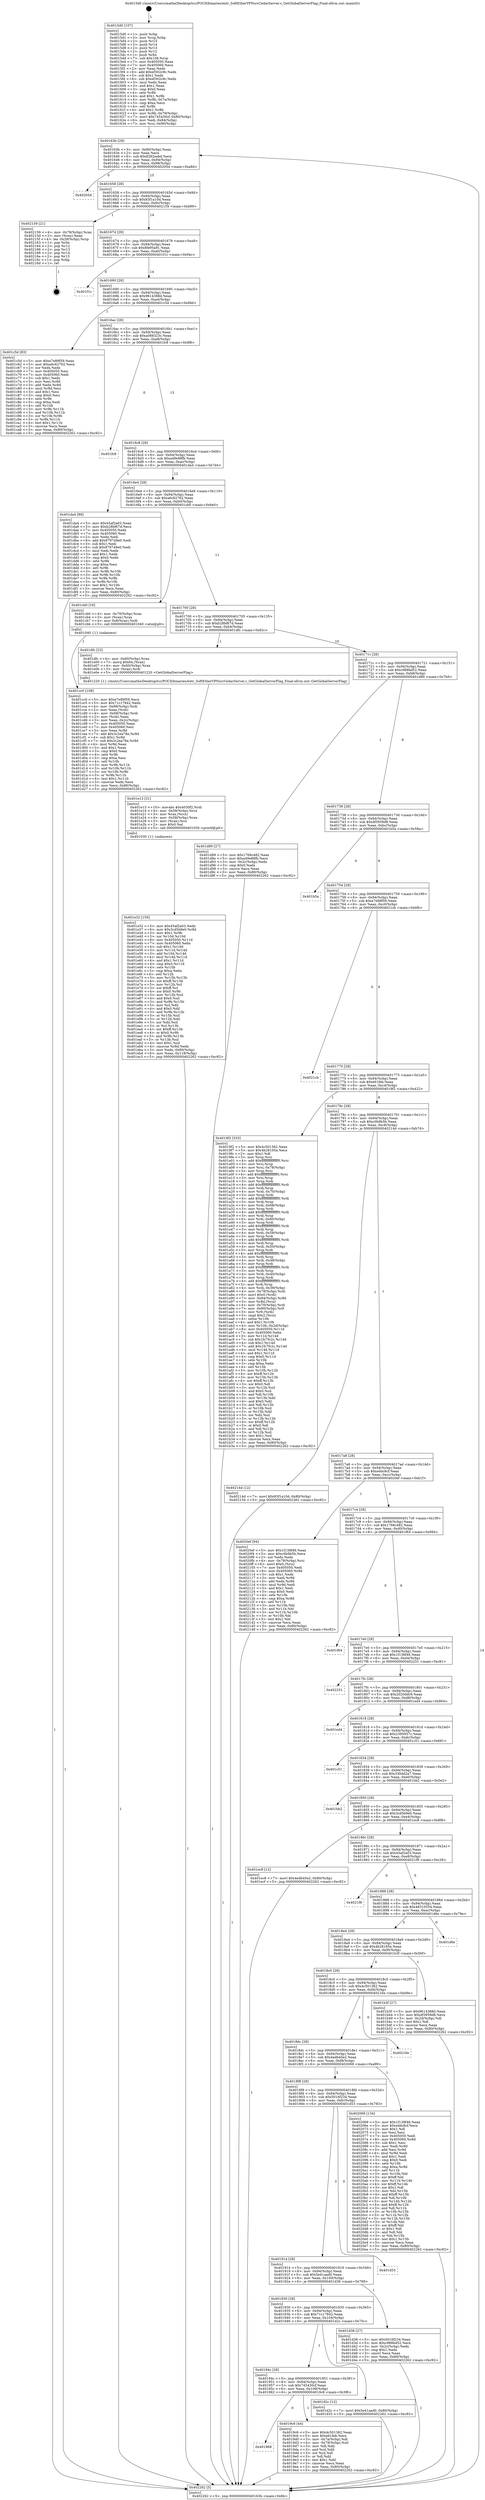 digraph "0x4015d0" {
  label = "0x4015d0 (/mnt/c/Users/mathe/Desktop/tcc/POCII/binaries/extr_SoftEtherVPNsrcCedarServer.c_GetGlobalServerFlag_Final-ollvm.out::main(0))"
  labelloc = "t"
  node[shape=record]

  Entry [label="",width=0.3,height=0.3,shape=circle,fillcolor=black,style=filled]
  "0x40163b" [label="{
     0x40163b [29]\l
     | [instrs]\l
     &nbsp;&nbsp;0x40163b \<+3\>: mov -0x80(%rbp),%eax\l
     &nbsp;&nbsp;0x40163e \<+2\>: mov %eax,%ecx\l
     &nbsp;&nbsp;0x401640 \<+6\>: sub $0x8282eabd,%ecx\l
     &nbsp;&nbsp;0x401646 \<+6\>: mov %eax,-0x94(%rbp)\l
     &nbsp;&nbsp;0x40164c \<+6\>: mov %ecx,-0x98(%rbp)\l
     &nbsp;&nbsp;0x401652 \<+6\>: je 000000000040205d \<main+0xa8d\>\l
  }"]
  "0x40205d" [label="{
     0x40205d\l
  }", style=dashed]
  "0x401658" [label="{
     0x401658 [28]\l
     | [instrs]\l
     &nbsp;&nbsp;0x401658 \<+5\>: jmp 000000000040165d \<main+0x8d\>\l
     &nbsp;&nbsp;0x40165d \<+6\>: mov -0x94(%rbp),%eax\l
     &nbsp;&nbsp;0x401663 \<+5\>: sub $0x83f1a10d,%eax\l
     &nbsp;&nbsp;0x401668 \<+6\>: mov %eax,-0x9c(%rbp)\l
     &nbsp;&nbsp;0x40166e \<+6\>: je 0000000000402159 \<main+0xb89\>\l
  }"]
  Exit [label="",width=0.3,height=0.3,shape=circle,fillcolor=black,style=filled,peripheries=2]
  "0x402159" [label="{
     0x402159 [21]\l
     | [instrs]\l
     &nbsp;&nbsp;0x402159 \<+4\>: mov -0x78(%rbp),%rax\l
     &nbsp;&nbsp;0x40215d \<+2\>: mov (%rax),%eax\l
     &nbsp;&nbsp;0x40215f \<+4\>: lea -0x28(%rbp),%rsp\l
     &nbsp;&nbsp;0x402163 \<+1\>: pop %rbx\l
     &nbsp;&nbsp;0x402164 \<+2\>: pop %r12\l
     &nbsp;&nbsp;0x402166 \<+2\>: pop %r13\l
     &nbsp;&nbsp;0x402168 \<+2\>: pop %r14\l
     &nbsp;&nbsp;0x40216a \<+2\>: pop %r15\l
     &nbsp;&nbsp;0x40216c \<+1\>: pop %rbp\l
     &nbsp;&nbsp;0x40216d \<+1\>: ret\l
  }"]
  "0x401674" [label="{
     0x401674 [28]\l
     | [instrs]\l
     &nbsp;&nbsp;0x401674 \<+5\>: jmp 0000000000401679 \<main+0xa9\>\l
     &nbsp;&nbsp;0x401679 \<+6\>: mov -0x94(%rbp),%eax\l
     &nbsp;&nbsp;0x40167f \<+5\>: sub $0x8fe95a91,%eax\l
     &nbsp;&nbsp;0x401684 \<+6\>: mov %eax,-0xa0(%rbp)\l
     &nbsp;&nbsp;0x40168a \<+6\>: je 0000000000401f1c \<main+0x94c\>\l
  }"]
  "0x401e32" [label="{
     0x401e32 [150]\l
     | [instrs]\l
     &nbsp;&nbsp;0x401e32 \<+5\>: mov $0x45af2a03,%edx\l
     &nbsp;&nbsp;0x401e37 \<+6\>: mov $0x3cd5b9e0,%r8d\l
     &nbsp;&nbsp;0x401e3d \<+3\>: mov $0x1,%r9b\l
     &nbsp;&nbsp;0x401e40 \<+3\>: xor %r10d,%r10d\l
     &nbsp;&nbsp;0x401e43 \<+8\>: mov 0x405050,%r11d\l
     &nbsp;&nbsp;0x401e4b \<+7\>: mov 0x405060,%ebx\l
     &nbsp;&nbsp;0x401e52 \<+4\>: sub $0x1,%r10d\l
     &nbsp;&nbsp;0x401e56 \<+3\>: mov %r11d,%r14d\l
     &nbsp;&nbsp;0x401e59 \<+3\>: add %r10d,%r14d\l
     &nbsp;&nbsp;0x401e5c \<+4\>: imul %r14d,%r11d\l
     &nbsp;&nbsp;0x401e60 \<+4\>: and $0x1,%r11d\l
     &nbsp;&nbsp;0x401e64 \<+4\>: cmp $0x0,%r11d\l
     &nbsp;&nbsp;0x401e68 \<+4\>: sete %r15b\l
     &nbsp;&nbsp;0x401e6c \<+3\>: cmp $0xa,%ebx\l
     &nbsp;&nbsp;0x401e6f \<+4\>: setl %r12b\l
     &nbsp;&nbsp;0x401e73 \<+3\>: mov %r15b,%r13b\l
     &nbsp;&nbsp;0x401e76 \<+4\>: xor $0xff,%r13b\l
     &nbsp;&nbsp;0x401e7a \<+3\>: mov %r12b,%cl\l
     &nbsp;&nbsp;0x401e7d \<+3\>: xor $0xff,%cl\l
     &nbsp;&nbsp;0x401e80 \<+4\>: xor $0x0,%r9b\l
     &nbsp;&nbsp;0x401e84 \<+3\>: mov %r13b,%sil\l
     &nbsp;&nbsp;0x401e87 \<+4\>: and $0x0,%sil\l
     &nbsp;&nbsp;0x401e8b \<+3\>: and %r9b,%r15b\l
     &nbsp;&nbsp;0x401e8e \<+3\>: mov %cl,%dil\l
     &nbsp;&nbsp;0x401e91 \<+4\>: and $0x0,%dil\l
     &nbsp;&nbsp;0x401e95 \<+3\>: and %r9b,%r12b\l
     &nbsp;&nbsp;0x401e98 \<+3\>: or %r15b,%sil\l
     &nbsp;&nbsp;0x401e9b \<+3\>: or %r12b,%dil\l
     &nbsp;&nbsp;0x401e9e \<+3\>: xor %dil,%sil\l
     &nbsp;&nbsp;0x401ea1 \<+3\>: or %cl,%r13b\l
     &nbsp;&nbsp;0x401ea4 \<+4\>: xor $0xff,%r13b\l
     &nbsp;&nbsp;0x401ea8 \<+4\>: or $0x0,%r9b\l
     &nbsp;&nbsp;0x401eac \<+3\>: and %r9b,%r13b\l
     &nbsp;&nbsp;0x401eaf \<+3\>: or %r13b,%sil\l
     &nbsp;&nbsp;0x401eb2 \<+4\>: test $0x1,%sil\l
     &nbsp;&nbsp;0x401eb6 \<+4\>: cmovne %r8d,%edx\l
     &nbsp;&nbsp;0x401eba \<+3\>: mov %edx,-0x80(%rbp)\l
     &nbsp;&nbsp;0x401ebd \<+6\>: mov %eax,-0x118(%rbp)\l
     &nbsp;&nbsp;0x401ec3 \<+5\>: jmp 0000000000402262 \<main+0xc92\>\l
  }"]
  "0x401f1c" [label="{
     0x401f1c\l
  }", style=dashed]
  "0x401690" [label="{
     0x401690 [28]\l
     | [instrs]\l
     &nbsp;&nbsp;0x401690 \<+5\>: jmp 0000000000401695 \<main+0xc5\>\l
     &nbsp;&nbsp;0x401695 \<+6\>: mov -0x94(%rbp),%eax\l
     &nbsp;&nbsp;0x40169b \<+5\>: sub $0x9614388d,%eax\l
     &nbsp;&nbsp;0x4016a0 \<+6\>: mov %eax,-0xa4(%rbp)\l
     &nbsp;&nbsp;0x4016a6 \<+6\>: je 0000000000401c5d \<main+0x68d\>\l
  }"]
  "0x401e13" [label="{
     0x401e13 [31]\l
     | [instrs]\l
     &nbsp;&nbsp;0x401e13 \<+10\>: movabs $0x4030f2,%rdi\l
     &nbsp;&nbsp;0x401e1d \<+4\>: mov -0x58(%rbp),%rcx\l
     &nbsp;&nbsp;0x401e21 \<+3\>: mov %rax,(%rcx)\l
     &nbsp;&nbsp;0x401e24 \<+4\>: mov -0x58(%rbp),%rax\l
     &nbsp;&nbsp;0x401e28 \<+3\>: mov (%rax),%rsi\l
     &nbsp;&nbsp;0x401e2b \<+2\>: mov $0x0,%al\l
     &nbsp;&nbsp;0x401e2d \<+5\>: call 0000000000401030 \<printf@plt\>\l
     | [calls]\l
     &nbsp;&nbsp;0x401030 \{1\} (unknown)\l
  }"]
  "0x401c5d" [label="{
     0x401c5d [83]\l
     | [instrs]\l
     &nbsp;&nbsp;0x401c5d \<+5\>: mov $0xe7e89f59,%eax\l
     &nbsp;&nbsp;0x401c62 \<+5\>: mov $0xa6c62762,%ecx\l
     &nbsp;&nbsp;0x401c67 \<+2\>: xor %edx,%edx\l
     &nbsp;&nbsp;0x401c69 \<+7\>: mov 0x405050,%esi\l
     &nbsp;&nbsp;0x401c70 \<+7\>: mov 0x405060,%edi\l
     &nbsp;&nbsp;0x401c77 \<+3\>: sub $0x1,%edx\l
     &nbsp;&nbsp;0x401c7a \<+3\>: mov %esi,%r8d\l
     &nbsp;&nbsp;0x401c7d \<+3\>: add %edx,%r8d\l
     &nbsp;&nbsp;0x401c80 \<+4\>: imul %r8d,%esi\l
     &nbsp;&nbsp;0x401c84 \<+3\>: and $0x1,%esi\l
     &nbsp;&nbsp;0x401c87 \<+3\>: cmp $0x0,%esi\l
     &nbsp;&nbsp;0x401c8a \<+4\>: sete %r9b\l
     &nbsp;&nbsp;0x401c8e \<+3\>: cmp $0xa,%edi\l
     &nbsp;&nbsp;0x401c91 \<+4\>: setl %r10b\l
     &nbsp;&nbsp;0x401c95 \<+3\>: mov %r9b,%r11b\l
     &nbsp;&nbsp;0x401c98 \<+3\>: and %r10b,%r11b\l
     &nbsp;&nbsp;0x401c9b \<+3\>: xor %r10b,%r9b\l
     &nbsp;&nbsp;0x401c9e \<+3\>: or %r9b,%r11b\l
     &nbsp;&nbsp;0x401ca1 \<+4\>: test $0x1,%r11b\l
     &nbsp;&nbsp;0x401ca5 \<+3\>: cmovne %ecx,%eax\l
     &nbsp;&nbsp;0x401ca8 \<+3\>: mov %eax,-0x80(%rbp)\l
     &nbsp;&nbsp;0x401cab \<+5\>: jmp 0000000000402262 \<main+0xc92\>\l
  }"]
  "0x4016ac" [label="{
     0x4016ac [28]\l
     | [instrs]\l
     &nbsp;&nbsp;0x4016ac \<+5\>: jmp 00000000004016b1 \<main+0xe1\>\l
     &nbsp;&nbsp;0x4016b1 \<+6\>: mov -0x94(%rbp),%eax\l
     &nbsp;&nbsp;0x4016b7 \<+5\>: sub $0xa088323c,%eax\l
     &nbsp;&nbsp;0x4016bc \<+6\>: mov %eax,-0xa8(%rbp)\l
     &nbsp;&nbsp;0x4016c2 \<+6\>: je 0000000000401fc8 \<main+0x9f8\>\l
  }"]
  "0x401cc0" [label="{
     0x401cc0 [108]\l
     | [instrs]\l
     &nbsp;&nbsp;0x401cc0 \<+5\>: mov $0xe7e89f59,%ecx\l
     &nbsp;&nbsp;0x401cc5 \<+5\>: mov $0x71c17842,%edx\l
     &nbsp;&nbsp;0x401cca \<+4\>: mov -0x68(%rbp),%rdi\l
     &nbsp;&nbsp;0x401cce \<+2\>: mov %eax,(%rdi)\l
     &nbsp;&nbsp;0x401cd0 \<+4\>: mov -0x68(%rbp),%rdi\l
     &nbsp;&nbsp;0x401cd4 \<+2\>: mov (%rdi),%eax\l
     &nbsp;&nbsp;0x401cd6 \<+3\>: mov %eax,-0x2c(%rbp)\l
     &nbsp;&nbsp;0x401cd9 \<+7\>: mov 0x405050,%eax\l
     &nbsp;&nbsp;0x401ce0 \<+7\>: mov 0x405060,%esi\l
     &nbsp;&nbsp;0x401ce7 \<+3\>: mov %eax,%r8d\l
     &nbsp;&nbsp;0x401cea \<+7\>: add $0x3c2ea78e,%r8d\l
     &nbsp;&nbsp;0x401cf1 \<+4\>: sub $0x1,%r8d\l
     &nbsp;&nbsp;0x401cf5 \<+7\>: sub $0x3c2ea78e,%r8d\l
     &nbsp;&nbsp;0x401cfc \<+4\>: imul %r8d,%eax\l
     &nbsp;&nbsp;0x401d00 \<+3\>: and $0x1,%eax\l
     &nbsp;&nbsp;0x401d03 \<+3\>: cmp $0x0,%eax\l
     &nbsp;&nbsp;0x401d06 \<+4\>: sete %r9b\l
     &nbsp;&nbsp;0x401d0a \<+3\>: cmp $0xa,%esi\l
     &nbsp;&nbsp;0x401d0d \<+4\>: setl %r10b\l
     &nbsp;&nbsp;0x401d11 \<+3\>: mov %r9b,%r11b\l
     &nbsp;&nbsp;0x401d14 \<+3\>: and %r10b,%r11b\l
     &nbsp;&nbsp;0x401d17 \<+3\>: xor %r10b,%r9b\l
     &nbsp;&nbsp;0x401d1a \<+3\>: or %r9b,%r11b\l
     &nbsp;&nbsp;0x401d1d \<+4\>: test $0x1,%r11b\l
     &nbsp;&nbsp;0x401d21 \<+3\>: cmovne %edx,%ecx\l
     &nbsp;&nbsp;0x401d24 \<+3\>: mov %ecx,-0x80(%rbp)\l
     &nbsp;&nbsp;0x401d27 \<+5\>: jmp 0000000000402262 \<main+0xc92\>\l
  }"]
  "0x401fc8" [label="{
     0x401fc8\l
  }", style=dashed]
  "0x4016c8" [label="{
     0x4016c8 [28]\l
     | [instrs]\l
     &nbsp;&nbsp;0x4016c8 \<+5\>: jmp 00000000004016cd \<main+0xfd\>\l
     &nbsp;&nbsp;0x4016cd \<+6\>: mov -0x94(%rbp),%eax\l
     &nbsp;&nbsp;0x4016d3 \<+5\>: sub $0xa49e88fb,%eax\l
     &nbsp;&nbsp;0x4016d8 \<+6\>: mov %eax,-0xac(%rbp)\l
     &nbsp;&nbsp;0x4016de \<+6\>: je 0000000000401da4 \<main+0x7d4\>\l
  }"]
  "0x4015d0" [label="{
     0x4015d0 [107]\l
     | [instrs]\l
     &nbsp;&nbsp;0x4015d0 \<+1\>: push %rbp\l
     &nbsp;&nbsp;0x4015d1 \<+3\>: mov %rsp,%rbp\l
     &nbsp;&nbsp;0x4015d4 \<+2\>: push %r15\l
     &nbsp;&nbsp;0x4015d6 \<+2\>: push %r14\l
     &nbsp;&nbsp;0x4015d8 \<+2\>: push %r13\l
     &nbsp;&nbsp;0x4015da \<+2\>: push %r12\l
     &nbsp;&nbsp;0x4015dc \<+1\>: push %rbx\l
     &nbsp;&nbsp;0x4015dd \<+7\>: sub $0x108,%rsp\l
     &nbsp;&nbsp;0x4015e4 \<+7\>: mov 0x405050,%eax\l
     &nbsp;&nbsp;0x4015eb \<+7\>: mov 0x405060,%ecx\l
     &nbsp;&nbsp;0x4015f2 \<+2\>: mov %eax,%edx\l
     &nbsp;&nbsp;0x4015f4 \<+6\>: add $0xef302c9c,%edx\l
     &nbsp;&nbsp;0x4015fa \<+3\>: sub $0x1,%edx\l
     &nbsp;&nbsp;0x4015fd \<+6\>: sub $0xef302c9c,%edx\l
     &nbsp;&nbsp;0x401603 \<+3\>: imul %edx,%eax\l
     &nbsp;&nbsp;0x401606 \<+3\>: and $0x1,%eax\l
     &nbsp;&nbsp;0x401609 \<+3\>: cmp $0x0,%eax\l
     &nbsp;&nbsp;0x40160c \<+4\>: sete %r8b\l
     &nbsp;&nbsp;0x401610 \<+4\>: and $0x1,%r8b\l
     &nbsp;&nbsp;0x401614 \<+4\>: mov %r8b,-0x7a(%rbp)\l
     &nbsp;&nbsp;0x401618 \<+3\>: cmp $0xa,%ecx\l
     &nbsp;&nbsp;0x40161b \<+4\>: setl %r8b\l
     &nbsp;&nbsp;0x40161f \<+4\>: and $0x1,%r8b\l
     &nbsp;&nbsp;0x401623 \<+4\>: mov %r8b,-0x79(%rbp)\l
     &nbsp;&nbsp;0x401627 \<+7\>: movl $0x745430cf,-0x80(%rbp)\l
     &nbsp;&nbsp;0x40162e \<+6\>: mov %edi,-0x84(%rbp)\l
     &nbsp;&nbsp;0x401634 \<+7\>: mov %rsi,-0x90(%rbp)\l
  }"]
  "0x401da4" [label="{
     0x401da4 [88]\l
     | [instrs]\l
     &nbsp;&nbsp;0x401da4 \<+5\>: mov $0x45af2a03,%eax\l
     &nbsp;&nbsp;0x401da9 \<+5\>: mov $0xb28bf67d,%ecx\l
     &nbsp;&nbsp;0x401dae \<+7\>: mov 0x405050,%edx\l
     &nbsp;&nbsp;0x401db5 \<+7\>: mov 0x405060,%esi\l
     &nbsp;&nbsp;0x401dbc \<+2\>: mov %edx,%edi\l
     &nbsp;&nbsp;0x401dbe \<+6\>: add $0x979749e0,%edi\l
     &nbsp;&nbsp;0x401dc4 \<+3\>: sub $0x1,%edi\l
     &nbsp;&nbsp;0x401dc7 \<+6\>: sub $0x979749e0,%edi\l
     &nbsp;&nbsp;0x401dcd \<+3\>: imul %edi,%edx\l
     &nbsp;&nbsp;0x401dd0 \<+3\>: and $0x1,%edx\l
     &nbsp;&nbsp;0x401dd3 \<+3\>: cmp $0x0,%edx\l
     &nbsp;&nbsp;0x401dd6 \<+4\>: sete %r8b\l
     &nbsp;&nbsp;0x401dda \<+3\>: cmp $0xa,%esi\l
     &nbsp;&nbsp;0x401ddd \<+4\>: setl %r9b\l
     &nbsp;&nbsp;0x401de1 \<+3\>: mov %r8b,%r10b\l
     &nbsp;&nbsp;0x401de4 \<+3\>: and %r9b,%r10b\l
     &nbsp;&nbsp;0x401de7 \<+3\>: xor %r9b,%r8b\l
     &nbsp;&nbsp;0x401dea \<+3\>: or %r8b,%r10b\l
     &nbsp;&nbsp;0x401ded \<+4\>: test $0x1,%r10b\l
     &nbsp;&nbsp;0x401df1 \<+3\>: cmovne %ecx,%eax\l
     &nbsp;&nbsp;0x401df4 \<+3\>: mov %eax,-0x80(%rbp)\l
     &nbsp;&nbsp;0x401df7 \<+5\>: jmp 0000000000402262 \<main+0xc92\>\l
  }"]
  "0x4016e4" [label="{
     0x4016e4 [28]\l
     | [instrs]\l
     &nbsp;&nbsp;0x4016e4 \<+5\>: jmp 00000000004016e9 \<main+0x119\>\l
     &nbsp;&nbsp;0x4016e9 \<+6\>: mov -0x94(%rbp),%eax\l
     &nbsp;&nbsp;0x4016ef \<+5\>: sub $0xa6c62762,%eax\l
     &nbsp;&nbsp;0x4016f4 \<+6\>: mov %eax,-0xb0(%rbp)\l
     &nbsp;&nbsp;0x4016fa \<+6\>: je 0000000000401cb0 \<main+0x6e0\>\l
  }"]
  "0x402262" [label="{
     0x402262 [5]\l
     | [instrs]\l
     &nbsp;&nbsp;0x402262 \<+5\>: jmp 000000000040163b \<main+0x6b\>\l
  }"]
  "0x401cb0" [label="{
     0x401cb0 [16]\l
     | [instrs]\l
     &nbsp;&nbsp;0x401cb0 \<+4\>: mov -0x70(%rbp),%rax\l
     &nbsp;&nbsp;0x401cb4 \<+3\>: mov (%rax),%rax\l
     &nbsp;&nbsp;0x401cb7 \<+4\>: mov 0x8(%rax),%rdi\l
     &nbsp;&nbsp;0x401cbb \<+5\>: call 0000000000401040 \<atoi@plt\>\l
     | [calls]\l
     &nbsp;&nbsp;0x401040 \{1\} (unknown)\l
  }"]
  "0x401700" [label="{
     0x401700 [28]\l
     | [instrs]\l
     &nbsp;&nbsp;0x401700 \<+5\>: jmp 0000000000401705 \<main+0x135\>\l
     &nbsp;&nbsp;0x401705 \<+6\>: mov -0x94(%rbp),%eax\l
     &nbsp;&nbsp;0x40170b \<+5\>: sub $0xb28bf67d,%eax\l
     &nbsp;&nbsp;0x401710 \<+6\>: mov %eax,-0xb4(%rbp)\l
     &nbsp;&nbsp;0x401716 \<+6\>: je 0000000000401dfc \<main+0x82c\>\l
  }"]
  "0x401968" [label="{
     0x401968\l
  }", style=dashed]
  "0x401dfc" [label="{
     0x401dfc [23]\l
     | [instrs]\l
     &nbsp;&nbsp;0x401dfc \<+4\>: mov -0x60(%rbp),%rax\l
     &nbsp;&nbsp;0x401e00 \<+7\>: movq $0x64,(%rax)\l
     &nbsp;&nbsp;0x401e07 \<+4\>: mov -0x60(%rbp),%rax\l
     &nbsp;&nbsp;0x401e0b \<+3\>: mov (%rax),%rdi\l
     &nbsp;&nbsp;0x401e0e \<+5\>: call 0000000000401220 \<GetGlobalServerFlag\>\l
     | [calls]\l
     &nbsp;&nbsp;0x401220 \{1\} (/mnt/c/Users/mathe/Desktop/tcc/POCII/binaries/extr_SoftEtherVPNsrcCedarServer.c_GetGlobalServerFlag_Final-ollvm.out::GetGlobalServerFlag)\l
  }"]
  "0x40171c" [label="{
     0x40171c [28]\l
     | [instrs]\l
     &nbsp;&nbsp;0x40171c \<+5\>: jmp 0000000000401721 \<main+0x151\>\l
     &nbsp;&nbsp;0x401721 \<+6\>: mov -0x94(%rbp),%eax\l
     &nbsp;&nbsp;0x401727 \<+5\>: sub $0xc988bd52,%eax\l
     &nbsp;&nbsp;0x40172c \<+6\>: mov %eax,-0xb8(%rbp)\l
     &nbsp;&nbsp;0x401732 \<+6\>: je 0000000000401d89 \<main+0x7b9\>\l
  }"]
  "0x4019c6" [label="{
     0x4019c6 [44]\l
     | [instrs]\l
     &nbsp;&nbsp;0x4019c6 \<+5\>: mov $0x4c501362,%eax\l
     &nbsp;&nbsp;0x4019cb \<+5\>: mov $0xe61feb,%ecx\l
     &nbsp;&nbsp;0x4019d0 \<+3\>: mov -0x7a(%rbp),%dl\l
     &nbsp;&nbsp;0x4019d3 \<+4\>: mov -0x79(%rbp),%sil\l
     &nbsp;&nbsp;0x4019d7 \<+3\>: mov %dl,%dil\l
     &nbsp;&nbsp;0x4019da \<+3\>: and %sil,%dil\l
     &nbsp;&nbsp;0x4019dd \<+3\>: xor %sil,%dl\l
     &nbsp;&nbsp;0x4019e0 \<+3\>: or %dl,%dil\l
     &nbsp;&nbsp;0x4019e3 \<+4\>: test $0x1,%dil\l
     &nbsp;&nbsp;0x4019e7 \<+3\>: cmovne %ecx,%eax\l
     &nbsp;&nbsp;0x4019ea \<+3\>: mov %eax,-0x80(%rbp)\l
     &nbsp;&nbsp;0x4019ed \<+5\>: jmp 0000000000402262 \<main+0xc92\>\l
  }"]
  "0x401d89" [label="{
     0x401d89 [27]\l
     | [instrs]\l
     &nbsp;&nbsp;0x401d89 \<+5\>: mov $0x1768c482,%eax\l
     &nbsp;&nbsp;0x401d8e \<+5\>: mov $0xa49e88fb,%ecx\l
     &nbsp;&nbsp;0x401d93 \<+3\>: mov -0x2c(%rbp),%edx\l
     &nbsp;&nbsp;0x401d96 \<+3\>: cmp $0x0,%edx\l
     &nbsp;&nbsp;0x401d99 \<+3\>: cmove %ecx,%eax\l
     &nbsp;&nbsp;0x401d9c \<+3\>: mov %eax,-0x80(%rbp)\l
     &nbsp;&nbsp;0x401d9f \<+5\>: jmp 0000000000402262 \<main+0xc92\>\l
  }"]
  "0x401738" [label="{
     0x401738 [28]\l
     | [instrs]\l
     &nbsp;&nbsp;0x401738 \<+5\>: jmp 000000000040173d \<main+0x16d\>\l
     &nbsp;&nbsp;0x40173d \<+6\>: mov -0x94(%rbp),%eax\l
     &nbsp;&nbsp;0x401743 \<+5\>: sub $0xdf3959d8,%eax\l
     &nbsp;&nbsp;0x401748 \<+6\>: mov %eax,-0xbc(%rbp)\l
     &nbsp;&nbsp;0x40174e \<+6\>: je 0000000000401b5a \<main+0x58a\>\l
  }"]
  "0x40194c" [label="{
     0x40194c [28]\l
     | [instrs]\l
     &nbsp;&nbsp;0x40194c \<+5\>: jmp 0000000000401951 \<main+0x381\>\l
     &nbsp;&nbsp;0x401951 \<+6\>: mov -0x94(%rbp),%eax\l
     &nbsp;&nbsp;0x401957 \<+5\>: sub $0x745430cf,%eax\l
     &nbsp;&nbsp;0x40195c \<+6\>: mov %eax,-0x108(%rbp)\l
     &nbsp;&nbsp;0x401962 \<+6\>: je 00000000004019c6 \<main+0x3f6\>\l
  }"]
  "0x401b5a" [label="{
     0x401b5a\l
  }", style=dashed]
  "0x401754" [label="{
     0x401754 [28]\l
     | [instrs]\l
     &nbsp;&nbsp;0x401754 \<+5\>: jmp 0000000000401759 \<main+0x189\>\l
     &nbsp;&nbsp;0x401759 \<+6\>: mov -0x94(%rbp),%eax\l
     &nbsp;&nbsp;0x40175f \<+5\>: sub $0xe7e89f59,%eax\l
     &nbsp;&nbsp;0x401764 \<+6\>: mov %eax,-0xc0(%rbp)\l
     &nbsp;&nbsp;0x40176a \<+6\>: je 00000000004021cb \<main+0xbfb\>\l
  }"]
  "0x401d2c" [label="{
     0x401d2c [12]\l
     | [instrs]\l
     &nbsp;&nbsp;0x401d2c \<+7\>: movl $0x5e41aad0,-0x80(%rbp)\l
     &nbsp;&nbsp;0x401d33 \<+5\>: jmp 0000000000402262 \<main+0xc92\>\l
  }"]
  "0x4021cb" [label="{
     0x4021cb\l
  }", style=dashed]
  "0x401770" [label="{
     0x401770 [28]\l
     | [instrs]\l
     &nbsp;&nbsp;0x401770 \<+5\>: jmp 0000000000401775 \<main+0x1a5\>\l
     &nbsp;&nbsp;0x401775 \<+6\>: mov -0x94(%rbp),%eax\l
     &nbsp;&nbsp;0x40177b \<+5\>: sub $0xe61feb,%eax\l
     &nbsp;&nbsp;0x401780 \<+6\>: mov %eax,-0xc4(%rbp)\l
     &nbsp;&nbsp;0x401786 \<+6\>: je 00000000004019f2 \<main+0x422\>\l
  }"]
  "0x401930" [label="{
     0x401930 [28]\l
     | [instrs]\l
     &nbsp;&nbsp;0x401930 \<+5\>: jmp 0000000000401935 \<main+0x365\>\l
     &nbsp;&nbsp;0x401935 \<+6\>: mov -0x94(%rbp),%eax\l
     &nbsp;&nbsp;0x40193b \<+5\>: sub $0x71c17842,%eax\l
     &nbsp;&nbsp;0x401940 \<+6\>: mov %eax,-0x104(%rbp)\l
     &nbsp;&nbsp;0x401946 \<+6\>: je 0000000000401d2c \<main+0x75c\>\l
  }"]
  "0x4019f2" [label="{
     0x4019f2 [333]\l
     | [instrs]\l
     &nbsp;&nbsp;0x4019f2 \<+5\>: mov $0x4c501362,%eax\l
     &nbsp;&nbsp;0x4019f7 \<+5\>: mov $0x4b28165e,%ecx\l
     &nbsp;&nbsp;0x4019fc \<+2\>: mov $0x1,%dl\l
     &nbsp;&nbsp;0x4019fe \<+3\>: mov %rsp,%rsi\l
     &nbsp;&nbsp;0x401a01 \<+4\>: add $0xfffffffffffffff0,%rsi\l
     &nbsp;&nbsp;0x401a05 \<+3\>: mov %rsi,%rsp\l
     &nbsp;&nbsp;0x401a08 \<+4\>: mov %rsi,-0x78(%rbp)\l
     &nbsp;&nbsp;0x401a0c \<+3\>: mov %rsp,%rsi\l
     &nbsp;&nbsp;0x401a0f \<+4\>: add $0xfffffffffffffff0,%rsi\l
     &nbsp;&nbsp;0x401a13 \<+3\>: mov %rsi,%rsp\l
     &nbsp;&nbsp;0x401a16 \<+3\>: mov %rsp,%rdi\l
     &nbsp;&nbsp;0x401a19 \<+4\>: add $0xfffffffffffffff0,%rdi\l
     &nbsp;&nbsp;0x401a1d \<+3\>: mov %rdi,%rsp\l
     &nbsp;&nbsp;0x401a20 \<+4\>: mov %rdi,-0x70(%rbp)\l
     &nbsp;&nbsp;0x401a24 \<+3\>: mov %rsp,%rdi\l
     &nbsp;&nbsp;0x401a27 \<+4\>: add $0xfffffffffffffff0,%rdi\l
     &nbsp;&nbsp;0x401a2b \<+3\>: mov %rdi,%rsp\l
     &nbsp;&nbsp;0x401a2e \<+4\>: mov %rdi,-0x68(%rbp)\l
     &nbsp;&nbsp;0x401a32 \<+3\>: mov %rsp,%rdi\l
     &nbsp;&nbsp;0x401a35 \<+4\>: add $0xfffffffffffffff0,%rdi\l
     &nbsp;&nbsp;0x401a39 \<+3\>: mov %rdi,%rsp\l
     &nbsp;&nbsp;0x401a3c \<+4\>: mov %rdi,-0x60(%rbp)\l
     &nbsp;&nbsp;0x401a40 \<+3\>: mov %rsp,%rdi\l
     &nbsp;&nbsp;0x401a43 \<+4\>: add $0xfffffffffffffff0,%rdi\l
     &nbsp;&nbsp;0x401a47 \<+3\>: mov %rdi,%rsp\l
     &nbsp;&nbsp;0x401a4a \<+4\>: mov %rdi,-0x58(%rbp)\l
     &nbsp;&nbsp;0x401a4e \<+3\>: mov %rsp,%rdi\l
     &nbsp;&nbsp;0x401a51 \<+4\>: add $0xfffffffffffffff0,%rdi\l
     &nbsp;&nbsp;0x401a55 \<+3\>: mov %rdi,%rsp\l
     &nbsp;&nbsp;0x401a58 \<+4\>: mov %rdi,-0x50(%rbp)\l
     &nbsp;&nbsp;0x401a5c \<+3\>: mov %rsp,%rdi\l
     &nbsp;&nbsp;0x401a5f \<+4\>: add $0xfffffffffffffff0,%rdi\l
     &nbsp;&nbsp;0x401a63 \<+3\>: mov %rdi,%rsp\l
     &nbsp;&nbsp;0x401a66 \<+4\>: mov %rdi,-0x48(%rbp)\l
     &nbsp;&nbsp;0x401a6a \<+3\>: mov %rsp,%rdi\l
     &nbsp;&nbsp;0x401a6d \<+4\>: add $0xfffffffffffffff0,%rdi\l
     &nbsp;&nbsp;0x401a71 \<+3\>: mov %rdi,%rsp\l
     &nbsp;&nbsp;0x401a74 \<+4\>: mov %rdi,-0x40(%rbp)\l
     &nbsp;&nbsp;0x401a78 \<+3\>: mov %rsp,%rdi\l
     &nbsp;&nbsp;0x401a7b \<+4\>: add $0xfffffffffffffff0,%rdi\l
     &nbsp;&nbsp;0x401a7f \<+3\>: mov %rdi,%rsp\l
     &nbsp;&nbsp;0x401a82 \<+4\>: mov %rdi,-0x38(%rbp)\l
     &nbsp;&nbsp;0x401a86 \<+4\>: mov -0x78(%rbp),%rdi\l
     &nbsp;&nbsp;0x401a8a \<+6\>: movl $0x0,(%rdi)\l
     &nbsp;&nbsp;0x401a90 \<+7\>: mov -0x84(%rbp),%r8d\l
     &nbsp;&nbsp;0x401a97 \<+3\>: mov %r8d,(%rsi)\l
     &nbsp;&nbsp;0x401a9a \<+4\>: mov -0x70(%rbp),%rdi\l
     &nbsp;&nbsp;0x401a9e \<+7\>: mov -0x90(%rbp),%r9\l
     &nbsp;&nbsp;0x401aa5 \<+3\>: mov %r9,(%rdi)\l
     &nbsp;&nbsp;0x401aa8 \<+3\>: cmpl $0x2,(%rsi)\l
     &nbsp;&nbsp;0x401aab \<+4\>: setne %r10b\l
     &nbsp;&nbsp;0x401aaf \<+4\>: and $0x1,%r10b\l
     &nbsp;&nbsp;0x401ab3 \<+4\>: mov %r10b,-0x2d(%rbp)\l
     &nbsp;&nbsp;0x401ab7 \<+8\>: mov 0x405050,%r11d\l
     &nbsp;&nbsp;0x401abf \<+7\>: mov 0x405060,%ebx\l
     &nbsp;&nbsp;0x401ac6 \<+3\>: mov %r11d,%r14d\l
     &nbsp;&nbsp;0x401ac9 \<+7\>: sub $0x1fc7fc2c,%r14d\l
     &nbsp;&nbsp;0x401ad0 \<+4\>: sub $0x1,%r14d\l
     &nbsp;&nbsp;0x401ad4 \<+7\>: add $0x1fc7fc2c,%r14d\l
     &nbsp;&nbsp;0x401adb \<+4\>: imul %r14d,%r11d\l
     &nbsp;&nbsp;0x401adf \<+4\>: and $0x1,%r11d\l
     &nbsp;&nbsp;0x401ae3 \<+4\>: cmp $0x0,%r11d\l
     &nbsp;&nbsp;0x401ae7 \<+4\>: sete %r10b\l
     &nbsp;&nbsp;0x401aeb \<+3\>: cmp $0xa,%ebx\l
     &nbsp;&nbsp;0x401aee \<+4\>: setl %r15b\l
     &nbsp;&nbsp;0x401af2 \<+3\>: mov %r10b,%r12b\l
     &nbsp;&nbsp;0x401af5 \<+4\>: xor $0xff,%r12b\l
     &nbsp;&nbsp;0x401af9 \<+3\>: mov %r15b,%r13b\l
     &nbsp;&nbsp;0x401afc \<+4\>: xor $0xff,%r13b\l
     &nbsp;&nbsp;0x401b00 \<+3\>: xor $0x0,%dl\l
     &nbsp;&nbsp;0x401b03 \<+3\>: mov %r12b,%sil\l
     &nbsp;&nbsp;0x401b06 \<+4\>: and $0x0,%sil\l
     &nbsp;&nbsp;0x401b0a \<+3\>: and %dl,%r10b\l
     &nbsp;&nbsp;0x401b0d \<+3\>: mov %r13b,%dil\l
     &nbsp;&nbsp;0x401b10 \<+4\>: and $0x0,%dil\l
     &nbsp;&nbsp;0x401b14 \<+3\>: and %dl,%r15b\l
     &nbsp;&nbsp;0x401b17 \<+3\>: or %r10b,%sil\l
     &nbsp;&nbsp;0x401b1a \<+3\>: or %r15b,%dil\l
     &nbsp;&nbsp;0x401b1d \<+3\>: xor %dil,%sil\l
     &nbsp;&nbsp;0x401b20 \<+3\>: or %r13b,%r12b\l
     &nbsp;&nbsp;0x401b23 \<+4\>: xor $0xff,%r12b\l
     &nbsp;&nbsp;0x401b27 \<+3\>: or $0x0,%dl\l
     &nbsp;&nbsp;0x401b2a \<+3\>: and %dl,%r12b\l
     &nbsp;&nbsp;0x401b2d \<+3\>: or %r12b,%sil\l
     &nbsp;&nbsp;0x401b30 \<+4\>: test $0x1,%sil\l
     &nbsp;&nbsp;0x401b34 \<+3\>: cmovne %ecx,%eax\l
     &nbsp;&nbsp;0x401b37 \<+3\>: mov %eax,-0x80(%rbp)\l
     &nbsp;&nbsp;0x401b3a \<+5\>: jmp 0000000000402262 \<main+0xc92\>\l
  }"]
  "0x40178c" [label="{
     0x40178c [28]\l
     | [instrs]\l
     &nbsp;&nbsp;0x40178c \<+5\>: jmp 0000000000401791 \<main+0x1c1\>\l
     &nbsp;&nbsp;0x401791 \<+6\>: mov -0x94(%rbp),%eax\l
     &nbsp;&nbsp;0x401797 \<+5\>: sub $0xc0b9b5b,%eax\l
     &nbsp;&nbsp;0x40179c \<+6\>: mov %eax,-0xc8(%rbp)\l
     &nbsp;&nbsp;0x4017a2 \<+6\>: je 000000000040214d \<main+0xb7d\>\l
  }"]
  "0x401d38" [label="{
     0x401d38 [27]\l
     | [instrs]\l
     &nbsp;&nbsp;0x401d38 \<+5\>: mov $0x5016f234,%eax\l
     &nbsp;&nbsp;0x401d3d \<+5\>: mov $0xc988bd52,%ecx\l
     &nbsp;&nbsp;0x401d42 \<+3\>: mov -0x2c(%rbp),%edx\l
     &nbsp;&nbsp;0x401d45 \<+3\>: cmp $0x1,%edx\l
     &nbsp;&nbsp;0x401d48 \<+3\>: cmovl %ecx,%eax\l
     &nbsp;&nbsp;0x401d4b \<+3\>: mov %eax,-0x80(%rbp)\l
     &nbsp;&nbsp;0x401d4e \<+5\>: jmp 0000000000402262 \<main+0xc92\>\l
  }"]
  "0x40214d" [label="{
     0x40214d [12]\l
     | [instrs]\l
     &nbsp;&nbsp;0x40214d \<+7\>: movl $0x83f1a10d,-0x80(%rbp)\l
     &nbsp;&nbsp;0x402154 \<+5\>: jmp 0000000000402262 \<main+0xc92\>\l
  }"]
  "0x4017a8" [label="{
     0x4017a8 [28]\l
     | [instrs]\l
     &nbsp;&nbsp;0x4017a8 \<+5\>: jmp 00000000004017ad \<main+0x1dd\>\l
     &nbsp;&nbsp;0x4017ad \<+6\>: mov -0x94(%rbp),%eax\l
     &nbsp;&nbsp;0x4017b3 \<+5\>: sub $0xeddc8cf,%eax\l
     &nbsp;&nbsp;0x4017b8 \<+6\>: mov %eax,-0xcc(%rbp)\l
     &nbsp;&nbsp;0x4017be \<+6\>: je 00000000004020ef \<main+0xb1f\>\l
  }"]
  "0x401914" [label="{
     0x401914 [28]\l
     | [instrs]\l
     &nbsp;&nbsp;0x401914 \<+5\>: jmp 0000000000401919 \<main+0x349\>\l
     &nbsp;&nbsp;0x401919 \<+6\>: mov -0x94(%rbp),%eax\l
     &nbsp;&nbsp;0x40191f \<+5\>: sub $0x5e41aad0,%eax\l
     &nbsp;&nbsp;0x401924 \<+6\>: mov %eax,-0x100(%rbp)\l
     &nbsp;&nbsp;0x40192a \<+6\>: je 0000000000401d38 \<main+0x768\>\l
  }"]
  "0x4020ef" [label="{
     0x4020ef [94]\l
     | [instrs]\l
     &nbsp;&nbsp;0x4020ef \<+5\>: mov $0x1f138f46,%eax\l
     &nbsp;&nbsp;0x4020f4 \<+5\>: mov $0xc0b9b5b,%ecx\l
     &nbsp;&nbsp;0x4020f9 \<+2\>: xor %edx,%edx\l
     &nbsp;&nbsp;0x4020fb \<+4\>: mov -0x78(%rbp),%rsi\l
     &nbsp;&nbsp;0x4020ff \<+6\>: movl $0x0,(%rsi)\l
     &nbsp;&nbsp;0x402105 \<+7\>: mov 0x405050,%edi\l
     &nbsp;&nbsp;0x40210c \<+8\>: mov 0x405060,%r8d\l
     &nbsp;&nbsp;0x402114 \<+3\>: sub $0x1,%edx\l
     &nbsp;&nbsp;0x402117 \<+3\>: mov %edi,%r9d\l
     &nbsp;&nbsp;0x40211a \<+3\>: add %edx,%r9d\l
     &nbsp;&nbsp;0x40211d \<+4\>: imul %r9d,%edi\l
     &nbsp;&nbsp;0x402121 \<+3\>: and $0x1,%edi\l
     &nbsp;&nbsp;0x402124 \<+3\>: cmp $0x0,%edi\l
     &nbsp;&nbsp;0x402127 \<+4\>: sete %r10b\l
     &nbsp;&nbsp;0x40212b \<+4\>: cmp $0xa,%r8d\l
     &nbsp;&nbsp;0x40212f \<+4\>: setl %r11b\l
     &nbsp;&nbsp;0x402133 \<+3\>: mov %r10b,%bl\l
     &nbsp;&nbsp;0x402136 \<+3\>: and %r11b,%bl\l
     &nbsp;&nbsp;0x402139 \<+3\>: xor %r11b,%r10b\l
     &nbsp;&nbsp;0x40213c \<+3\>: or %r10b,%bl\l
     &nbsp;&nbsp;0x40213f \<+3\>: test $0x1,%bl\l
     &nbsp;&nbsp;0x402142 \<+3\>: cmovne %ecx,%eax\l
     &nbsp;&nbsp;0x402145 \<+3\>: mov %eax,-0x80(%rbp)\l
     &nbsp;&nbsp;0x402148 \<+5\>: jmp 0000000000402262 \<main+0xc92\>\l
  }"]
  "0x4017c4" [label="{
     0x4017c4 [28]\l
     | [instrs]\l
     &nbsp;&nbsp;0x4017c4 \<+5\>: jmp 00000000004017c9 \<main+0x1f9\>\l
     &nbsp;&nbsp;0x4017c9 \<+6\>: mov -0x94(%rbp),%eax\l
     &nbsp;&nbsp;0x4017cf \<+5\>: sub $0x1768c482,%eax\l
     &nbsp;&nbsp;0x4017d4 \<+6\>: mov %eax,-0xd0(%rbp)\l
     &nbsp;&nbsp;0x4017da \<+6\>: je 0000000000401f64 \<main+0x994\>\l
  }"]
  "0x401d53" [label="{
     0x401d53\l
  }", style=dashed]
  "0x401f64" [label="{
     0x401f64\l
  }", style=dashed]
  "0x4017e0" [label="{
     0x4017e0 [28]\l
     | [instrs]\l
     &nbsp;&nbsp;0x4017e0 \<+5\>: jmp 00000000004017e5 \<main+0x215\>\l
     &nbsp;&nbsp;0x4017e5 \<+6\>: mov -0x94(%rbp),%eax\l
     &nbsp;&nbsp;0x4017eb \<+5\>: sub $0x1f138f46,%eax\l
     &nbsp;&nbsp;0x4017f0 \<+6\>: mov %eax,-0xd4(%rbp)\l
     &nbsp;&nbsp;0x4017f6 \<+6\>: je 0000000000402251 \<main+0xc81\>\l
  }"]
  "0x4018f8" [label="{
     0x4018f8 [28]\l
     | [instrs]\l
     &nbsp;&nbsp;0x4018f8 \<+5\>: jmp 00000000004018fd \<main+0x32d\>\l
     &nbsp;&nbsp;0x4018fd \<+6\>: mov -0x94(%rbp),%eax\l
     &nbsp;&nbsp;0x401903 \<+5\>: sub $0x5016f234,%eax\l
     &nbsp;&nbsp;0x401908 \<+6\>: mov %eax,-0xfc(%rbp)\l
     &nbsp;&nbsp;0x40190e \<+6\>: je 0000000000401d53 \<main+0x783\>\l
  }"]
  "0x402251" [label="{
     0x402251\l
  }", style=dashed]
  "0x4017fc" [label="{
     0x4017fc [28]\l
     | [instrs]\l
     &nbsp;&nbsp;0x4017fc \<+5\>: jmp 0000000000401801 \<main+0x231\>\l
     &nbsp;&nbsp;0x401801 \<+6\>: mov -0x94(%rbp),%eax\l
     &nbsp;&nbsp;0x401807 \<+5\>: sub $0x2020ddc9,%eax\l
     &nbsp;&nbsp;0x40180c \<+6\>: mov %eax,-0xd8(%rbp)\l
     &nbsp;&nbsp;0x401812 \<+6\>: je 0000000000401ed4 \<main+0x904\>\l
  }"]
  "0x402069" [label="{
     0x402069 [134]\l
     | [instrs]\l
     &nbsp;&nbsp;0x402069 \<+5\>: mov $0x1f138f46,%eax\l
     &nbsp;&nbsp;0x40206e \<+5\>: mov $0xeddc8cf,%ecx\l
     &nbsp;&nbsp;0x402073 \<+2\>: mov $0x1,%dl\l
     &nbsp;&nbsp;0x402075 \<+2\>: xor %esi,%esi\l
     &nbsp;&nbsp;0x402077 \<+7\>: mov 0x405050,%edi\l
     &nbsp;&nbsp;0x40207e \<+8\>: mov 0x405060,%r8d\l
     &nbsp;&nbsp;0x402086 \<+3\>: sub $0x1,%esi\l
     &nbsp;&nbsp;0x402089 \<+3\>: mov %edi,%r9d\l
     &nbsp;&nbsp;0x40208c \<+3\>: add %esi,%r9d\l
     &nbsp;&nbsp;0x40208f \<+4\>: imul %r9d,%edi\l
     &nbsp;&nbsp;0x402093 \<+3\>: and $0x1,%edi\l
     &nbsp;&nbsp;0x402096 \<+3\>: cmp $0x0,%edi\l
     &nbsp;&nbsp;0x402099 \<+4\>: sete %r10b\l
     &nbsp;&nbsp;0x40209d \<+4\>: cmp $0xa,%r8d\l
     &nbsp;&nbsp;0x4020a1 \<+4\>: setl %r11b\l
     &nbsp;&nbsp;0x4020a5 \<+3\>: mov %r10b,%bl\l
     &nbsp;&nbsp;0x4020a8 \<+3\>: xor $0xff,%bl\l
     &nbsp;&nbsp;0x4020ab \<+3\>: mov %r11b,%r14b\l
     &nbsp;&nbsp;0x4020ae \<+4\>: xor $0xff,%r14b\l
     &nbsp;&nbsp;0x4020b2 \<+3\>: xor $0x1,%dl\l
     &nbsp;&nbsp;0x4020b5 \<+3\>: mov %bl,%r15b\l
     &nbsp;&nbsp;0x4020b8 \<+4\>: and $0xff,%r15b\l
     &nbsp;&nbsp;0x4020bc \<+3\>: and %dl,%r10b\l
     &nbsp;&nbsp;0x4020bf \<+3\>: mov %r14b,%r12b\l
     &nbsp;&nbsp;0x4020c2 \<+4\>: and $0xff,%r12b\l
     &nbsp;&nbsp;0x4020c6 \<+3\>: and %dl,%r11b\l
     &nbsp;&nbsp;0x4020c9 \<+3\>: or %r10b,%r15b\l
     &nbsp;&nbsp;0x4020cc \<+3\>: or %r11b,%r12b\l
     &nbsp;&nbsp;0x4020cf \<+3\>: xor %r12b,%r15b\l
     &nbsp;&nbsp;0x4020d2 \<+3\>: or %r14b,%bl\l
     &nbsp;&nbsp;0x4020d5 \<+3\>: xor $0xff,%bl\l
     &nbsp;&nbsp;0x4020d8 \<+3\>: or $0x1,%dl\l
     &nbsp;&nbsp;0x4020db \<+2\>: and %dl,%bl\l
     &nbsp;&nbsp;0x4020dd \<+3\>: or %bl,%r15b\l
     &nbsp;&nbsp;0x4020e0 \<+4\>: test $0x1,%r15b\l
     &nbsp;&nbsp;0x4020e4 \<+3\>: cmovne %ecx,%eax\l
     &nbsp;&nbsp;0x4020e7 \<+3\>: mov %eax,-0x80(%rbp)\l
     &nbsp;&nbsp;0x4020ea \<+5\>: jmp 0000000000402262 \<main+0xc92\>\l
  }"]
  "0x401ed4" [label="{
     0x401ed4\l
  }", style=dashed]
  "0x401818" [label="{
     0x401818 [28]\l
     | [instrs]\l
     &nbsp;&nbsp;0x401818 \<+5\>: jmp 000000000040181d \<main+0x24d\>\l
     &nbsp;&nbsp;0x40181d \<+6\>: mov -0x94(%rbp),%eax\l
     &nbsp;&nbsp;0x401823 \<+5\>: sub $0x2395937c,%eax\l
     &nbsp;&nbsp;0x401828 \<+6\>: mov %eax,-0xdc(%rbp)\l
     &nbsp;&nbsp;0x40182e \<+6\>: je 0000000000401c51 \<main+0x681\>\l
  }"]
  "0x4018dc" [label="{
     0x4018dc [28]\l
     | [instrs]\l
     &nbsp;&nbsp;0x4018dc \<+5\>: jmp 00000000004018e1 \<main+0x311\>\l
     &nbsp;&nbsp;0x4018e1 \<+6\>: mov -0x94(%rbp),%eax\l
     &nbsp;&nbsp;0x4018e7 \<+5\>: sub $0x4edb45e2,%eax\l
     &nbsp;&nbsp;0x4018ec \<+6\>: mov %eax,-0xf8(%rbp)\l
     &nbsp;&nbsp;0x4018f2 \<+6\>: je 0000000000402069 \<main+0xa99\>\l
  }"]
  "0x401c51" [label="{
     0x401c51\l
  }", style=dashed]
  "0x401834" [label="{
     0x401834 [28]\l
     | [instrs]\l
     &nbsp;&nbsp;0x401834 \<+5\>: jmp 0000000000401839 \<main+0x269\>\l
     &nbsp;&nbsp;0x401839 \<+6\>: mov -0x94(%rbp),%eax\l
     &nbsp;&nbsp;0x40183f \<+5\>: sub $0x330dd2a7,%eax\l
     &nbsp;&nbsp;0x401844 \<+6\>: mov %eax,-0xe0(%rbp)\l
     &nbsp;&nbsp;0x40184a \<+6\>: je 0000000000401bb2 \<main+0x5e2\>\l
  }"]
  "0x40216e" [label="{
     0x40216e\l
  }", style=dashed]
  "0x401bb2" [label="{
     0x401bb2\l
  }", style=dashed]
  "0x401850" [label="{
     0x401850 [28]\l
     | [instrs]\l
     &nbsp;&nbsp;0x401850 \<+5\>: jmp 0000000000401855 \<main+0x285\>\l
     &nbsp;&nbsp;0x401855 \<+6\>: mov -0x94(%rbp),%eax\l
     &nbsp;&nbsp;0x40185b \<+5\>: sub $0x3cd5b9e0,%eax\l
     &nbsp;&nbsp;0x401860 \<+6\>: mov %eax,-0xe4(%rbp)\l
     &nbsp;&nbsp;0x401866 \<+6\>: je 0000000000401ec8 \<main+0x8f8\>\l
  }"]
  "0x4018c0" [label="{
     0x4018c0 [28]\l
     | [instrs]\l
     &nbsp;&nbsp;0x4018c0 \<+5\>: jmp 00000000004018c5 \<main+0x2f5\>\l
     &nbsp;&nbsp;0x4018c5 \<+6\>: mov -0x94(%rbp),%eax\l
     &nbsp;&nbsp;0x4018cb \<+5\>: sub $0x4c501362,%eax\l
     &nbsp;&nbsp;0x4018d0 \<+6\>: mov %eax,-0xf4(%rbp)\l
     &nbsp;&nbsp;0x4018d6 \<+6\>: je 000000000040216e \<main+0xb9e\>\l
  }"]
  "0x401ec8" [label="{
     0x401ec8 [12]\l
     | [instrs]\l
     &nbsp;&nbsp;0x401ec8 \<+7\>: movl $0x4edb45e2,-0x80(%rbp)\l
     &nbsp;&nbsp;0x401ecf \<+5\>: jmp 0000000000402262 \<main+0xc92\>\l
  }"]
  "0x40186c" [label="{
     0x40186c [28]\l
     | [instrs]\l
     &nbsp;&nbsp;0x40186c \<+5\>: jmp 0000000000401871 \<main+0x2a1\>\l
     &nbsp;&nbsp;0x401871 \<+6\>: mov -0x94(%rbp),%eax\l
     &nbsp;&nbsp;0x401877 \<+5\>: sub $0x45af2a03,%eax\l
     &nbsp;&nbsp;0x40187c \<+6\>: mov %eax,-0xe8(%rbp)\l
     &nbsp;&nbsp;0x401882 \<+6\>: je 00000000004021f8 \<main+0xc28\>\l
  }"]
  "0x401b3f" [label="{
     0x401b3f [27]\l
     | [instrs]\l
     &nbsp;&nbsp;0x401b3f \<+5\>: mov $0x9614388d,%eax\l
     &nbsp;&nbsp;0x401b44 \<+5\>: mov $0xdf3959d8,%ecx\l
     &nbsp;&nbsp;0x401b49 \<+3\>: mov -0x2d(%rbp),%dl\l
     &nbsp;&nbsp;0x401b4c \<+3\>: test $0x1,%dl\l
     &nbsp;&nbsp;0x401b4f \<+3\>: cmovne %ecx,%eax\l
     &nbsp;&nbsp;0x401b52 \<+3\>: mov %eax,-0x80(%rbp)\l
     &nbsp;&nbsp;0x401b55 \<+5\>: jmp 0000000000402262 \<main+0xc92\>\l
  }"]
  "0x4021f8" [label="{
     0x4021f8\l
  }", style=dashed]
  "0x401888" [label="{
     0x401888 [28]\l
     | [instrs]\l
     &nbsp;&nbsp;0x401888 \<+5\>: jmp 000000000040188d \<main+0x2bd\>\l
     &nbsp;&nbsp;0x40188d \<+6\>: mov -0x94(%rbp),%eax\l
     &nbsp;&nbsp;0x401893 \<+5\>: sub $0x48310554,%eax\l
     &nbsp;&nbsp;0x401898 \<+6\>: mov %eax,-0xec(%rbp)\l
     &nbsp;&nbsp;0x40189e \<+6\>: je 0000000000401d6e \<main+0x79e\>\l
  }"]
  "0x4018a4" [label="{
     0x4018a4 [28]\l
     | [instrs]\l
     &nbsp;&nbsp;0x4018a4 \<+5\>: jmp 00000000004018a9 \<main+0x2d9\>\l
     &nbsp;&nbsp;0x4018a9 \<+6\>: mov -0x94(%rbp),%eax\l
     &nbsp;&nbsp;0x4018af \<+5\>: sub $0x4b28165e,%eax\l
     &nbsp;&nbsp;0x4018b4 \<+6\>: mov %eax,-0xf0(%rbp)\l
     &nbsp;&nbsp;0x4018ba \<+6\>: je 0000000000401b3f \<main+0x56f\>\l
  }"]
  "0x401d6e" [label="{
     0x401d6e\l
  }", style=dashed]
  Entry -> "0x4015d0" [label=" 1"]
  "0x40163b" -> "0x40205d" [label=" 0"]
  "0x40163b" -> "0x401658" [label=" 15"]
  "0x402159" -> Exit [label=" 1"]
  "0x401658" -> "0x402159" [label=" 1"]
  "0x401658" -> "0x401674" [label=" 14"]
  "0x40214d" -> "0x402262" [label=" 1"]
  "0x401674" -> "0x401f1c" [label=" 0"]
  "0x401674" -> "0x401690" [label=" 14"]
  "0x4020ef" -> "0x402262" [label=" 1"]
  "0x401690" -> "0x401c5d" [label=" 1"]
  "0x401690" -> "0x4016ac" [label=" 13"]
  "0x402069" -> "0x402262" [label=" 1"]
  "0x4016ac" -> "0x401fc8" [label=" 0"]
  "0x4016ac" -> "0x4016c8" [label=" 13"]
  "0x401ec8" -> "0x402262" [label=" 1"]
  "0x4016c8" -> "0x401da4" [label=" 1"]
  "0x4016c8" -> "0x4016e4" [label=" 12"]
  "0x401e13" -> "0x401e32" [label=" 1"]
  "0x4016e4" -> "0x401cb0" [label=" 1"]
  "0x4016e4" -> "0x401700" [label=" 11"]
  "0x401dfc" -> "0x401e13" [label=" 1"]
  "0x401700" -> "0x401dfc" [label=" 1"]
  "0x401700" -> "0x40171c" [label=" 10"]
  "0x401da4" -> "0x402262" [label=" 1"]
  "0x40171c" -> "0x401d89" [label=" 1"]
  "0x40171c" -> "0x401738" [label=" 9"]
  "0x401d89" -> "0x402262" [label=" 1"]
  "0x401738" -> "0x401b5a" [label=" 0"]
  "0x401738" -> "0x401754" [label=" 9"]
  "0x401d2c" -> "0x402262" [label=" 1"]
  "0x401754" -> "0x4021cb" [label=" 0"]
  "0x401754" -> "0x401770" [label=" 9"]
  "0x401cc0" -> "0x402262" [label=" 1"]
  "0x401770" -> "0x4019f2" [label=" 1"]
  "0x401770" -> "0x40178c" [label=" 8"]
  "0x401c5d" -> "0x402262" [label=" 1"]
  "0x40178c" -> "0x40214d" [label=" 1"]
  "0x40178c" -> "0x4017a8" [label=" 7"]
  "0x401b3f" -> "0x402262" [label=" 1"]
  "0x4017a8" -> "0x4020ef" [label=" 1"]
  "0x4017a8" -> "0x4017c4" [label=" 6"]
  "0x401e32" -> "0x402262" [label=" 1"]
  "0x4017c4" -> "0x401f64" [label=" 0"]
  "0x4017c4" -> "0x4017e0" [label=" 6"]
  "0x402262" -> "0x40163b" [label=" 14"]
  "0x4017e0" -> "0x402251" [label=" 0"]
  "0x4017e0" -> "0x4017fc" [label=" 6"]
  "0x4019c6" -> "0x402262" [label=" 1"]
  "0x4017fc" -> "0x401ed4" [label=" 0"]
  "0x4017fc" -> "0x401818" [label=" 6"]
  "0x40194c" -> "0x401968" [label=" 0"]
  "0x401818" -> "0x401c51" [label=" 0"]
  "0x401818" -> "0x401834" [label=" 6"]
  "0x401d38" -> "0x402262" [label=" 1"]
  "0x401834" -> "0x401bb2" [label=" 0"]
  "0x401834" -> "0x401850" [label=" 6"]
  "0x401930" -> "0x40194c" [label=" 1"]
  "0x401850" -> "0x401ec8" [label=" 1"]
  "0x401850" -> "0x40186c" [label=" 5"]
  "0x401cb0" -> "0x401cc0" [label=" 1"]
  "0x40186c" -> "0x4021f8" [label=" 0"]
  "0x40186c" -> "0x401888" [label=" 5"]
  "0x401914" -> "0x401930" [label=" 2"]
  "0x401888" -> "0x401d6e" [label=" 0"]
  "0x401888" -> "0x4018a4" [label=" 5"]
  "0x401914" -> "0x401d38" [label=" 1"]
  "0x4018a4" -> "0x401b3f" [label=" 1"]
  "0x4018a4" -> "0x4018c0" [label=" 4"]
  "0x401930" -> "0x401d2c" [label=" 1"]
  "0x4018c0" -> "0x40216e" [label=" 0"]
  "0x4018c0" -> "0x4018dc" [label=" 4"]
  "0x40194c" -> "0x4019c6" [label=" 1"]
  "0x4018dc" -> "0x402069" [label=" 1"]
  "0x4018dc" -> "0x4018f8" [label=" 3"]
  "0x4015d0" -> "0x40163b" [label=" 1"]
  "0x4018f8" -> "0x401d53" [label=" 0"]
  "0x4018f8" -> "0x401914" [label=" 3"]
  "0x4019f2" -> "0x402262" [label=" 1"]
}
